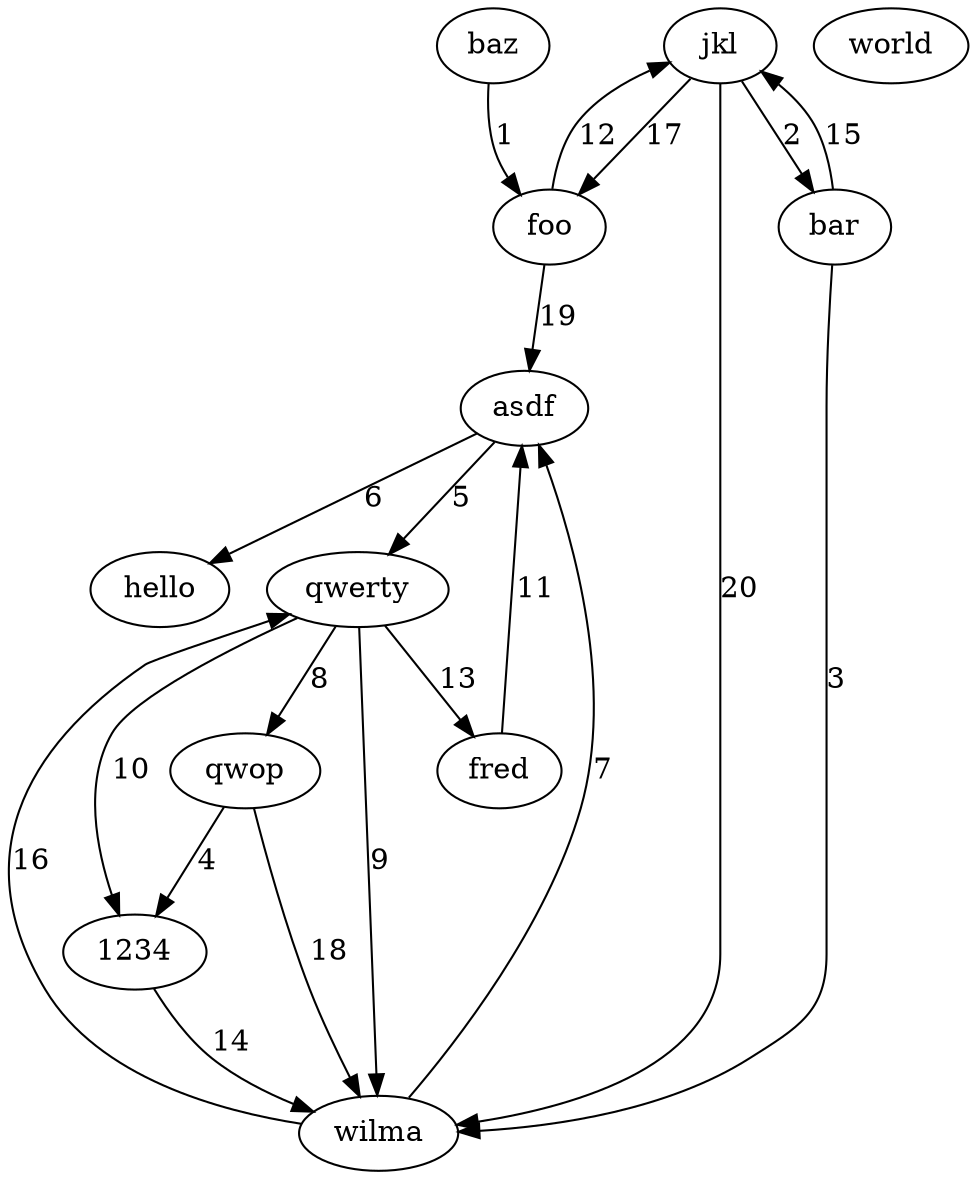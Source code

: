 digraph {
  asdf;
    asdf -> hello [label=6];
    asdf -> qwerty [label=5];
  jkl;
    jkl -> bar [label=2];
    jkl -> foo [label=17];
    jkl -> wilma [label=20];
  qwerty;
    qwerty -> 1234 [label=10];
    qwerty -> fred [label=13];
    qwerty -> qwop [label=8];
    qwerty -> wilma [label=9];
  foo;
    foo -> asdf [label=19];
    foo -> jkl [label=12];
  bar;
    bar -> jkl [label=15];
    bar -> wilma [label=3];
  baz;
    baz -> foo [label=1];
  fred;
    fred -> asdf [label=11];
  wilma;
    wilma -> asdf [label=7];
    wilma -> qwerty [label=16];
  qwop;
    qwop -> 1234 [label=4];
    qwop -> wilma [label=18];
  1234;
    1234 -> wilma [label=14];
  hello;
  world;
}
